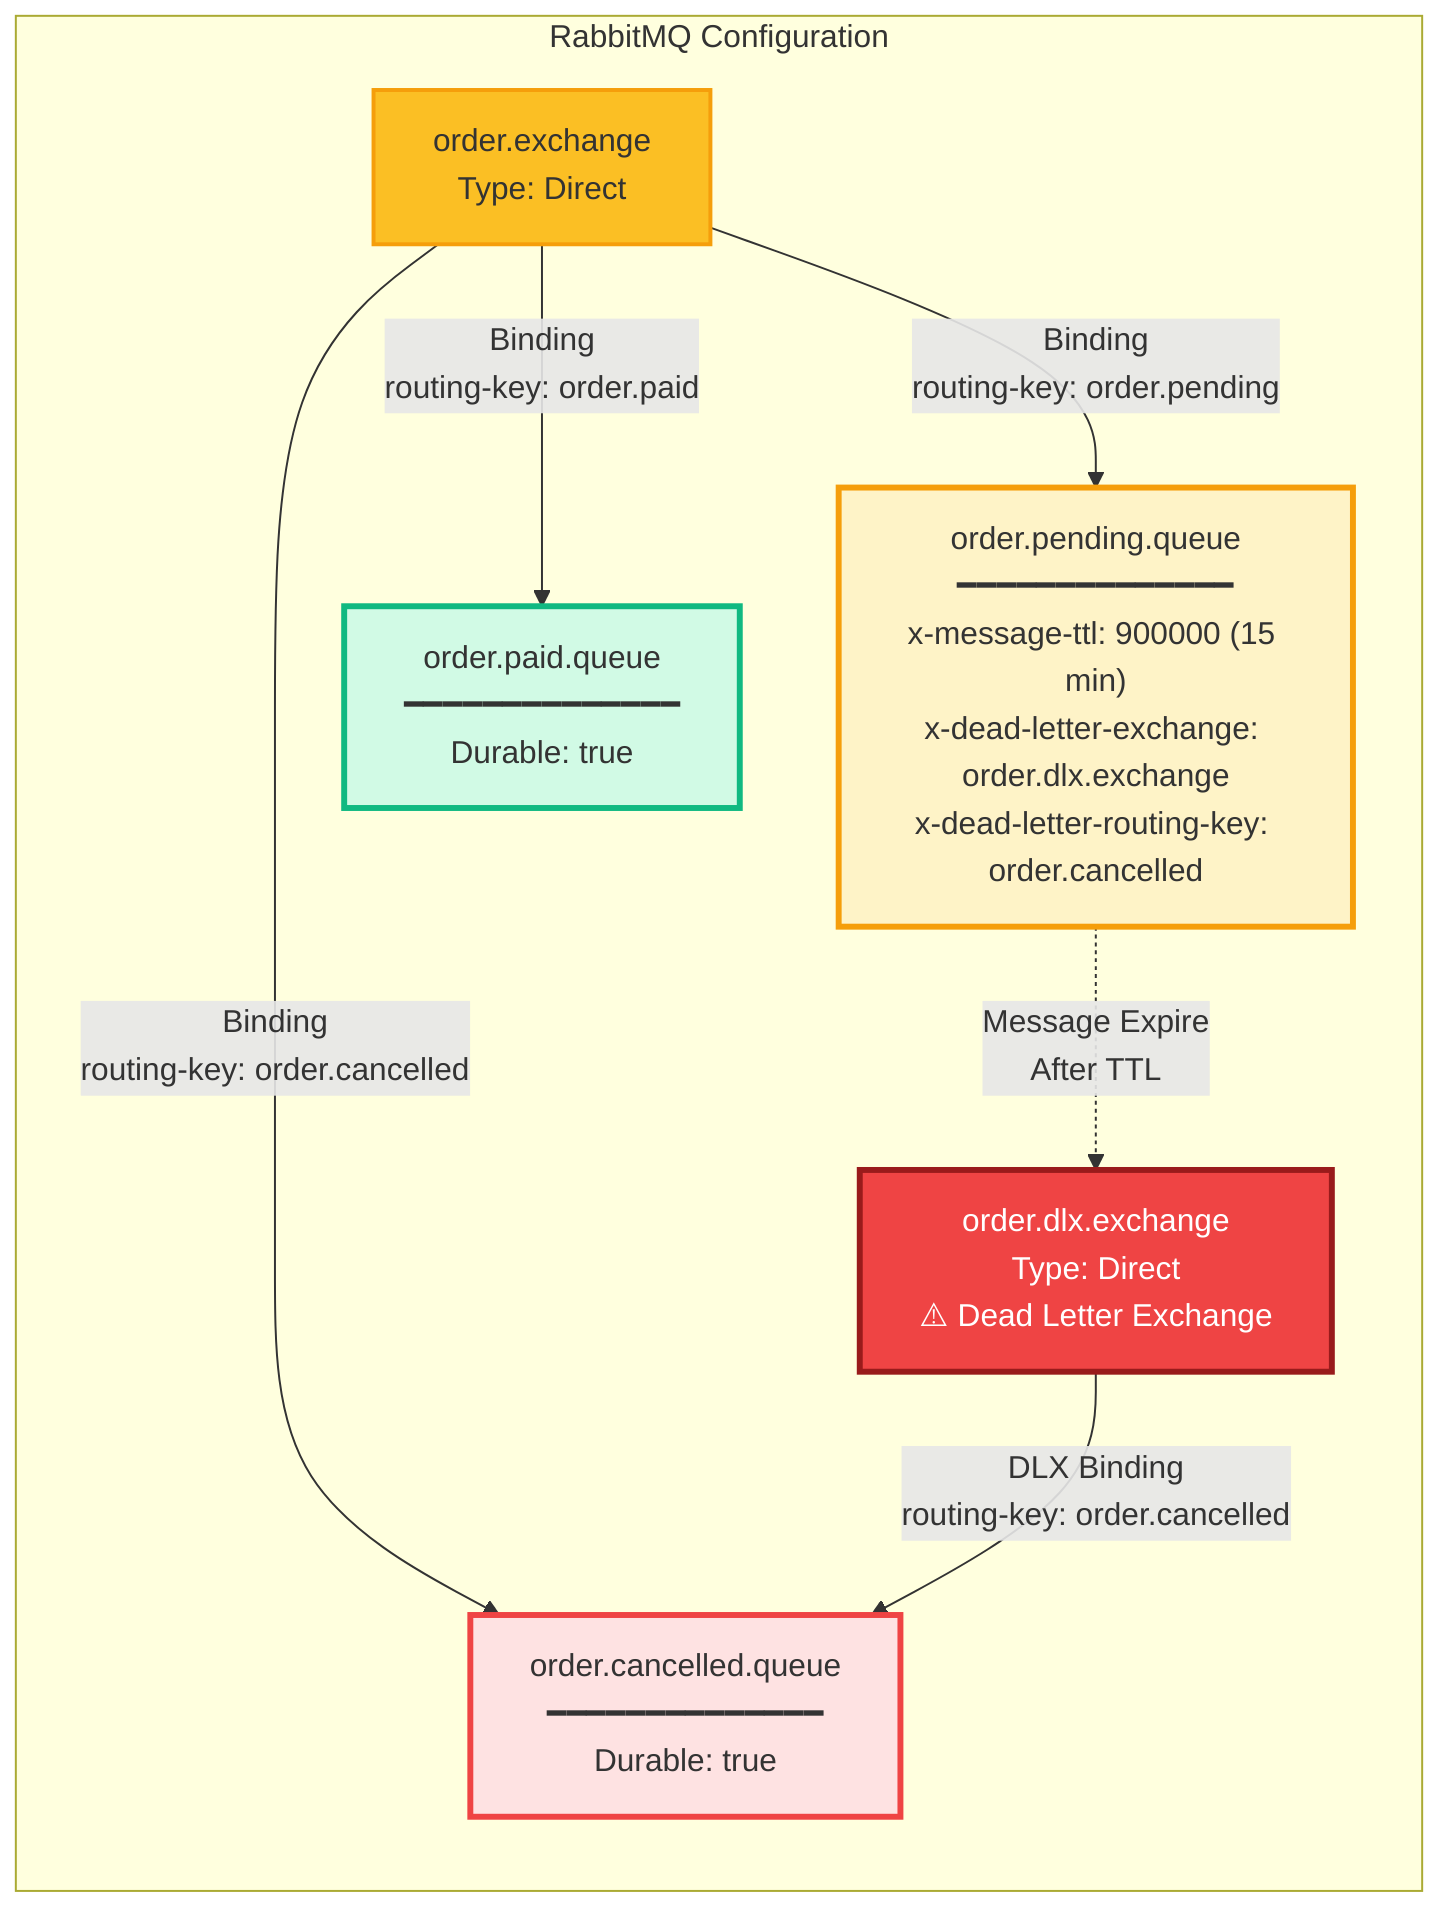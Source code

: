graph LR
    subgraph "RabbitMQ Configuration"
        Exchange[order.exchange<br/>Type: Direct]
        DLX[order.dlx.exchange<br/>Type: Direct<br/>⚠️ Dead Letter Exchange]
        
        PendingQ["order.pending.queue<br/>━━━━━━━━━━━━━━<br/>x-message-ttl: 900000 (15 min)<br/>x-dead-letter-exchange: order.dlx.exchange<br/>x-dead-letter-routing-key: order.cancelled"]
        
        PaidQ["order.paid.queue<br/>━━━━━━━━━━━━━━<br/>Durable: true"]
        
        CancelledQ["order.cancelled.queue<br/>━━━━━━━━━━━━━━<br/>Durable: true"]
    end
    
    Exchange -->|"Binding<br/>routing-key: order.pending"| PendingQ
    Exchange -->|"Binding<br/>routing-key: order.paid"| PaidQ
    Exchange -->|"Binding<br/>routing-key: order.cancelled"| CancelledQ
    
    PendingQ -.->|"Message Expire<br/>After TTL"| DLX
    DLX -->|"DLX Binding<br/>routing-key: order.cancelled"| CancelledQ
    
    style Exchange fill:#fbbf24,stroke:#f59e0b,stroke-width:2px
    style DLX fill:#ef4444,color:#fff,stroke:#991b1b,stroke-width:3px
    style PendingQ fill:#fef3c7,stroke:#f59e0b,stroke-width:3px
    style PaidQ fill:#d1fae5,stroke:#10b981,stroke-width:3px
    style CancelledQ fill:#fee2e2,stroke:#ef4444,stroke-width:3px